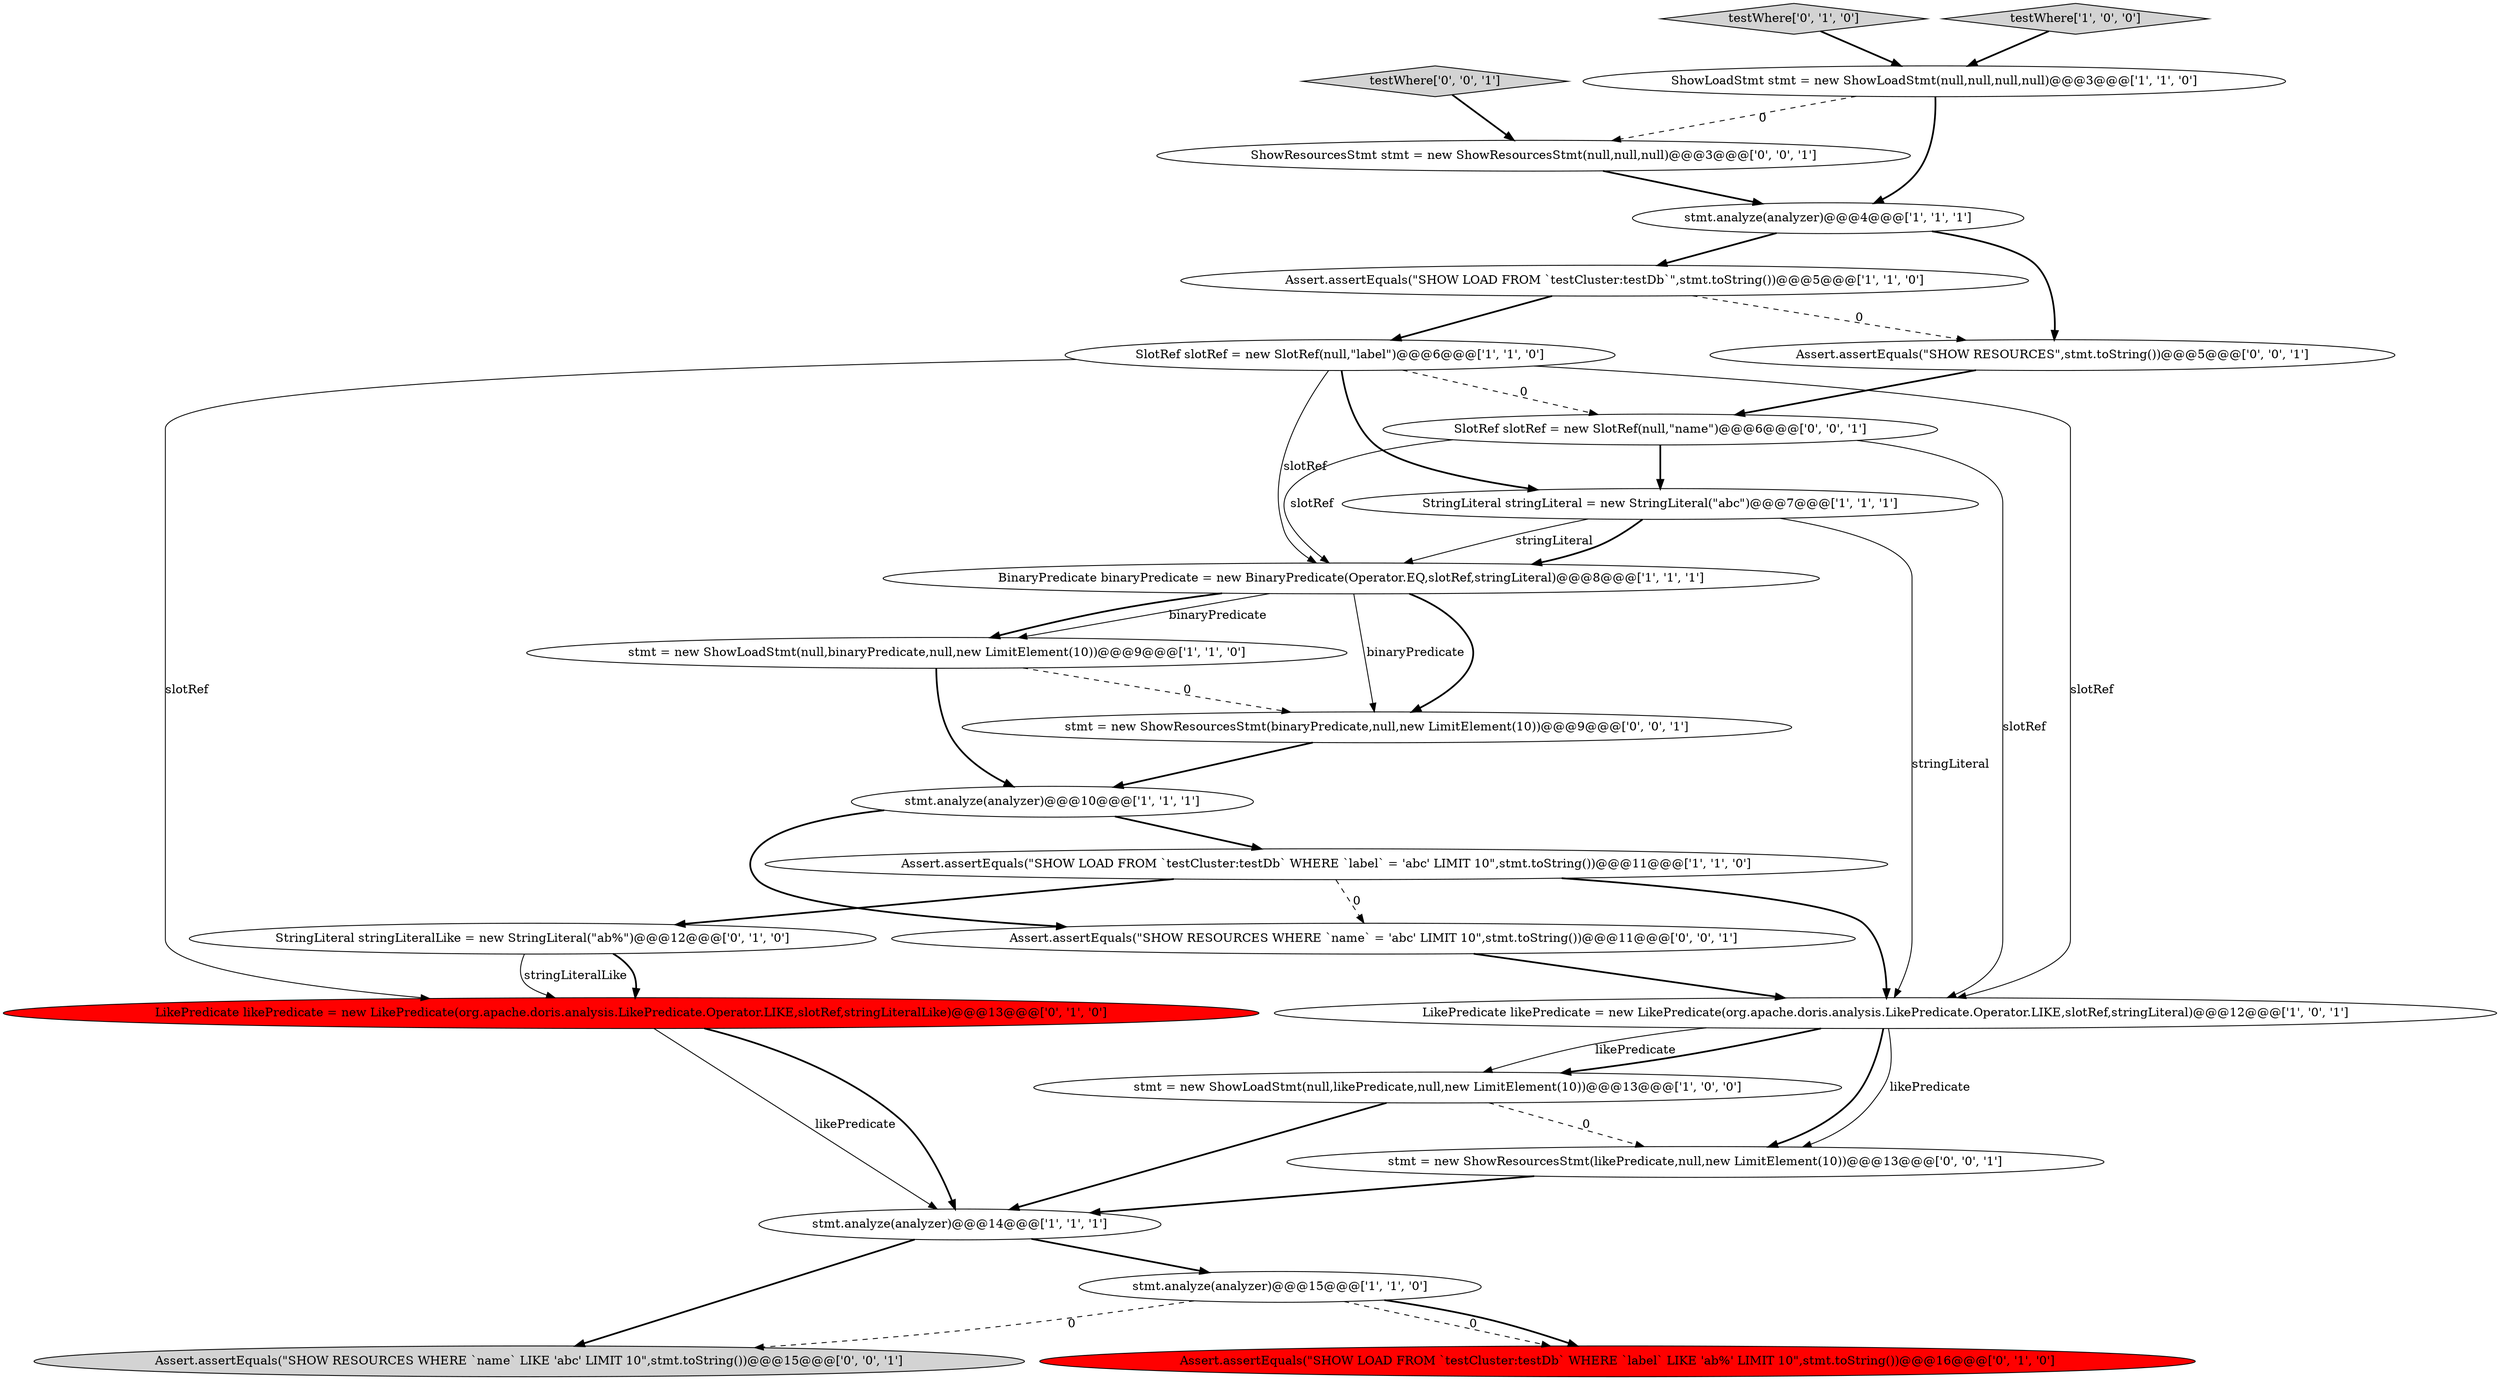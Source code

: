 digraph {
20 [style = filled, label = "stmt = new ShowResourcesStmt(likePredicate,null,new LimitElement(10))@@@13@@@['0', '0', '1']", fillcolor = white, shape = ellipse image = "AAA0AAABBB3BBB"];
15 [style = filled, label = "testWhere['0', '1', '0']", fillcolor = lightgray, shape = diamond image = "AAA0AAABBB2BBB"];
24 [style = filled, label = "Assert.assertEquals(\"SHOW RESOURCES WHERE `name` LIKE 'abc' LIMIT 10\",stmt.toString())@@@15@@@['0', '0', '1']", fillcolor = lightgray, shape = ellipse image = "AAA0AAABBB3BBB"];
7 [style = filled, label = "stmt.analyze(analyzer)@@@4@@@['1', '1', '1']", fillcolor = white, shape = ellipse image = "AAA0AAABBB1BBB"];
6 [style = filled, label = "stmt.analyze(analyzer)@@@10@@@['1', '1', '1']", fillcolor = white, shape = ellipse image = "AAA0AAABBB1BBB"];
2 [style = filled, label = "stmt = new ShowLoadStmt(null,likePredicate,null,new LimitElement(10))@@@13@@@['1', '0', '0']", fillcolor = white, shape = ellipse image = "AAA0AAABBB1BBB"];
10 [style = filled, label = "SlotRef slotRef = new SlotRef(null,\"label\")@@@6@@@['1', '1', '0']", fillcolor = white, shape = ellipse image = "AAA0AAABBB1BBB"];
3 [style = filled, label = "StringLiteral stringLiteral = new StringLiteral(\"abc\")@@@7@@@['1', '1', '1']", fillcolor = white, shape = ellipse image = "AAA0AAABBB1BBB"];
4 [style = filled, label = "LikePredicate likePredicate = new LikePredicate(org.apache.doris.analysis.LikePredicate.Operator.LIKE,slotRef,stringLiteral)@@@12@@@['1', '0', '1']", fillcolor = white, shape = ellipse image = "AAA0AAABBB1BBB"];
17 [style = filled, label = "Assert.assertEquals(\"SHOW LOAD FROM `testCluster:testDb` WHERE `label` LIKE 'ab%' LIMIT 10\",stmt.toString())@@@16@@@['0', '1', '0']", fillcolor = red, shape = ellipse image = "AAA1AAABBB2BBB"];
16 [style = filled, label = "LikePredicate likePredicate = new LikePredicate(org.apache.doris.analysis.LikePredicate.Operator.LIKE,slotRef,stringLiteralLike)@@@13@@@['0', '1', '0']", fillcolor = red, shape = ellipse image = "AAA1AAABBB2BBB"];
1 [style = filled, label = "stmt.analyze(analyzer)@@@14@@@['1', '1', '1']", fillcolor = white, shape = ellipse image = "AAA0AAABBB1BBB"];
22 [style = filled, label = "SlotRef slotRef = new SlotRef(null,\"name\")@@@6@@@['0', '0', '1']", fillcolor = white, shape = ellipse image = "AAA0AAABBB3BBB"];
0 [style = filled, label = "ShowLoadStmt stmt = new ShowLoadStmt(null,null,null,null)@@@3@@@['1', '1', '0']", fillcolor = white, shape = ellipse image = "AAA0AAABBB1BBB"];
11 [style = filled, label = "stmt.analyze(analyzer)@@@15@@@['1', '1', '0']", fillcolor = white, shape = ellipse image = "AAA0AAABBB1BBB"];
25 [style = filled, label = "Assert.assertEquals(\"SHOW RESOURCES WHERE `name` = 'abc' LIMIT 10\",stmt.toString())@@@11@@@['0', '0', '1']", fillcolor = white, shape = ellipse image = "AAA0AAABBB3BBB"];
23 [style = filled, label = "stmt = new ShowResourcesStmt(binaryPredicate,null,new LimitElement(10))@@@9@@@['0', '0', '1']", fillcolor = white, shape = ellipse image = "AAA0AAABBB3BBB"];
8 [style = filled, label = "Assert.assertEquals(\"SHOW LOAD FROM `testCluster:testDb` WHERE `label` = 'abc' LIMIT 10\",stmt.toString())@@@11@@@['1', '1', '0']", fillcolor = white, shape = ellipse image = "AAA0AAABBB1BBB"];
12 [style = filled, label = "testWhere['1', '0', '0']", fillcolor = lightgray, shape = diamond image = "AAA0AAABBB1BBB"];
18 [style = filled, label = "Assert.assertEquals(\"SHOW RESOURCES\",stmt.toString())@@@5@@@['0', '0', '1']", fillcolor = white, shape = ellipse image = "AAA0AAABBB3BBB"];
21 [style = filled, label = "ShowResourcesStmt stmt = new ShowResourcesStmt(null,null,null)@@@3@@@['0', '0', '1']", fillcolor = white, shape = ellipse image = "AAA0AAABBB3BBB"];
14 [style = filled, label = "StringLiteral stringLiteralLike = new StringLiteral(\"ab%\")@@@12@@@['0', '1', '0']", fillcolor = white, shape = ellipse image = "AAA0AAABBB2BBB"];
5 [style = filled, label = "stmt = new ShowLoadStmt(null,binaryPredicate,null,new LimitElement(10))@@@9@@@['1', '1', '0']", fillcolor = white, shape = ellipse image = "AAA0AAABBB1BBB"];
13 [style = filled, label = "BinaryPredicate binaryPredicate = new BinaryPredicate(Operator.EQ,slotRef,stringLiteral)@@@8@@@['1', '1', '1']", fillcolor = white, shape = ellipse image = "AAA0AAABBB1BBB"];
19 [style = filled, label = "testWhere['0', '0', '1']", fillcolor = lightgray, shape = diamond image = "AAA0AAABBB3BBB"];
9 [style = filled, label = "Assert.assertEquals(\"SHOW LOAD FROM `testCluster:testDb`\",stmt.toString())@@@5@@@['1', '1', '0']", fillcolor = white, shape = ellipse image = "AAA0AAABBB1BBB"];
22->4 [style = solid, label="slotRef"];
14->16 [style = bold, label=""];
10->16 [style = solid, label="slotRef"];
13->23 [style = solid, label="binaryPredicate"];
2->20 [style = dashed, label="0"];
4->2 [style = solid, label="likePredicate"];
2->1 [style = bold, label=""];
16->1 [style = solid, label="likePredicate"];
9->18 [style = dashed, label="0"];
5->23 [style = dashed, label="0"];
8->14 [style = bold, label=""];
25->4 [style = bold, label=""];
10->3 [style = bold, label=""];
4->2 [style = bold, label=""];
10->4 [style = solid, label="slotRef"];
9->10 [style = bold, label=""];
20->1 [style = bold, label=""];
11->17 [style = dashed, label="0"];
10->22 [style = dashed, label="0"];
12->0 [style = bold, label=""];
13->5 [style = solid, label="binaryPredicate"];
1->11 [style = bold, label=""];
0->7 [style = bold, label=""];
7->9 [style = bold, label=""];
22->3 [style = bold, label=""];
3->13 [style = solid, label="stringLiteral"];
3->4 [style = solid, label="stringLiteral"];
14->16 [style = solid, label="stringLiteralLike"];
18->22 [style = bold, label=""];
5->6 [style = bold, label=""];
16->1 [style = bold, label=""];
0->21 [style = dashed, label="0"];
1->24 [style = bold, label=""];
15->0 [style = bold, label=""];
23->6 [style = bold, label=""];
6->8 [style = bold, label=""];
11->24 [style = dashed, label="0"];
4->20 [style = bold, label=""];
13->23 [style = bold, label=""];
13->5 [style = bold, label=""];
3->13 [style = bold, label=""];
7->18 [style = bold, label=""];
21->7 [style = bold, label=""];
11->17 [style = bold, label=""];
4->20 [style = solid, label="likePredicate"];
22->13 [style = solid, label="slotRef"];
8->25 [style = dashed, label="0"];
8->4 [style = bold, label=""];
10->13 [style = solid, label="slotRef"];
6->25 [style = bold, label=""];
19->21 [style = bold, label=""];
}

